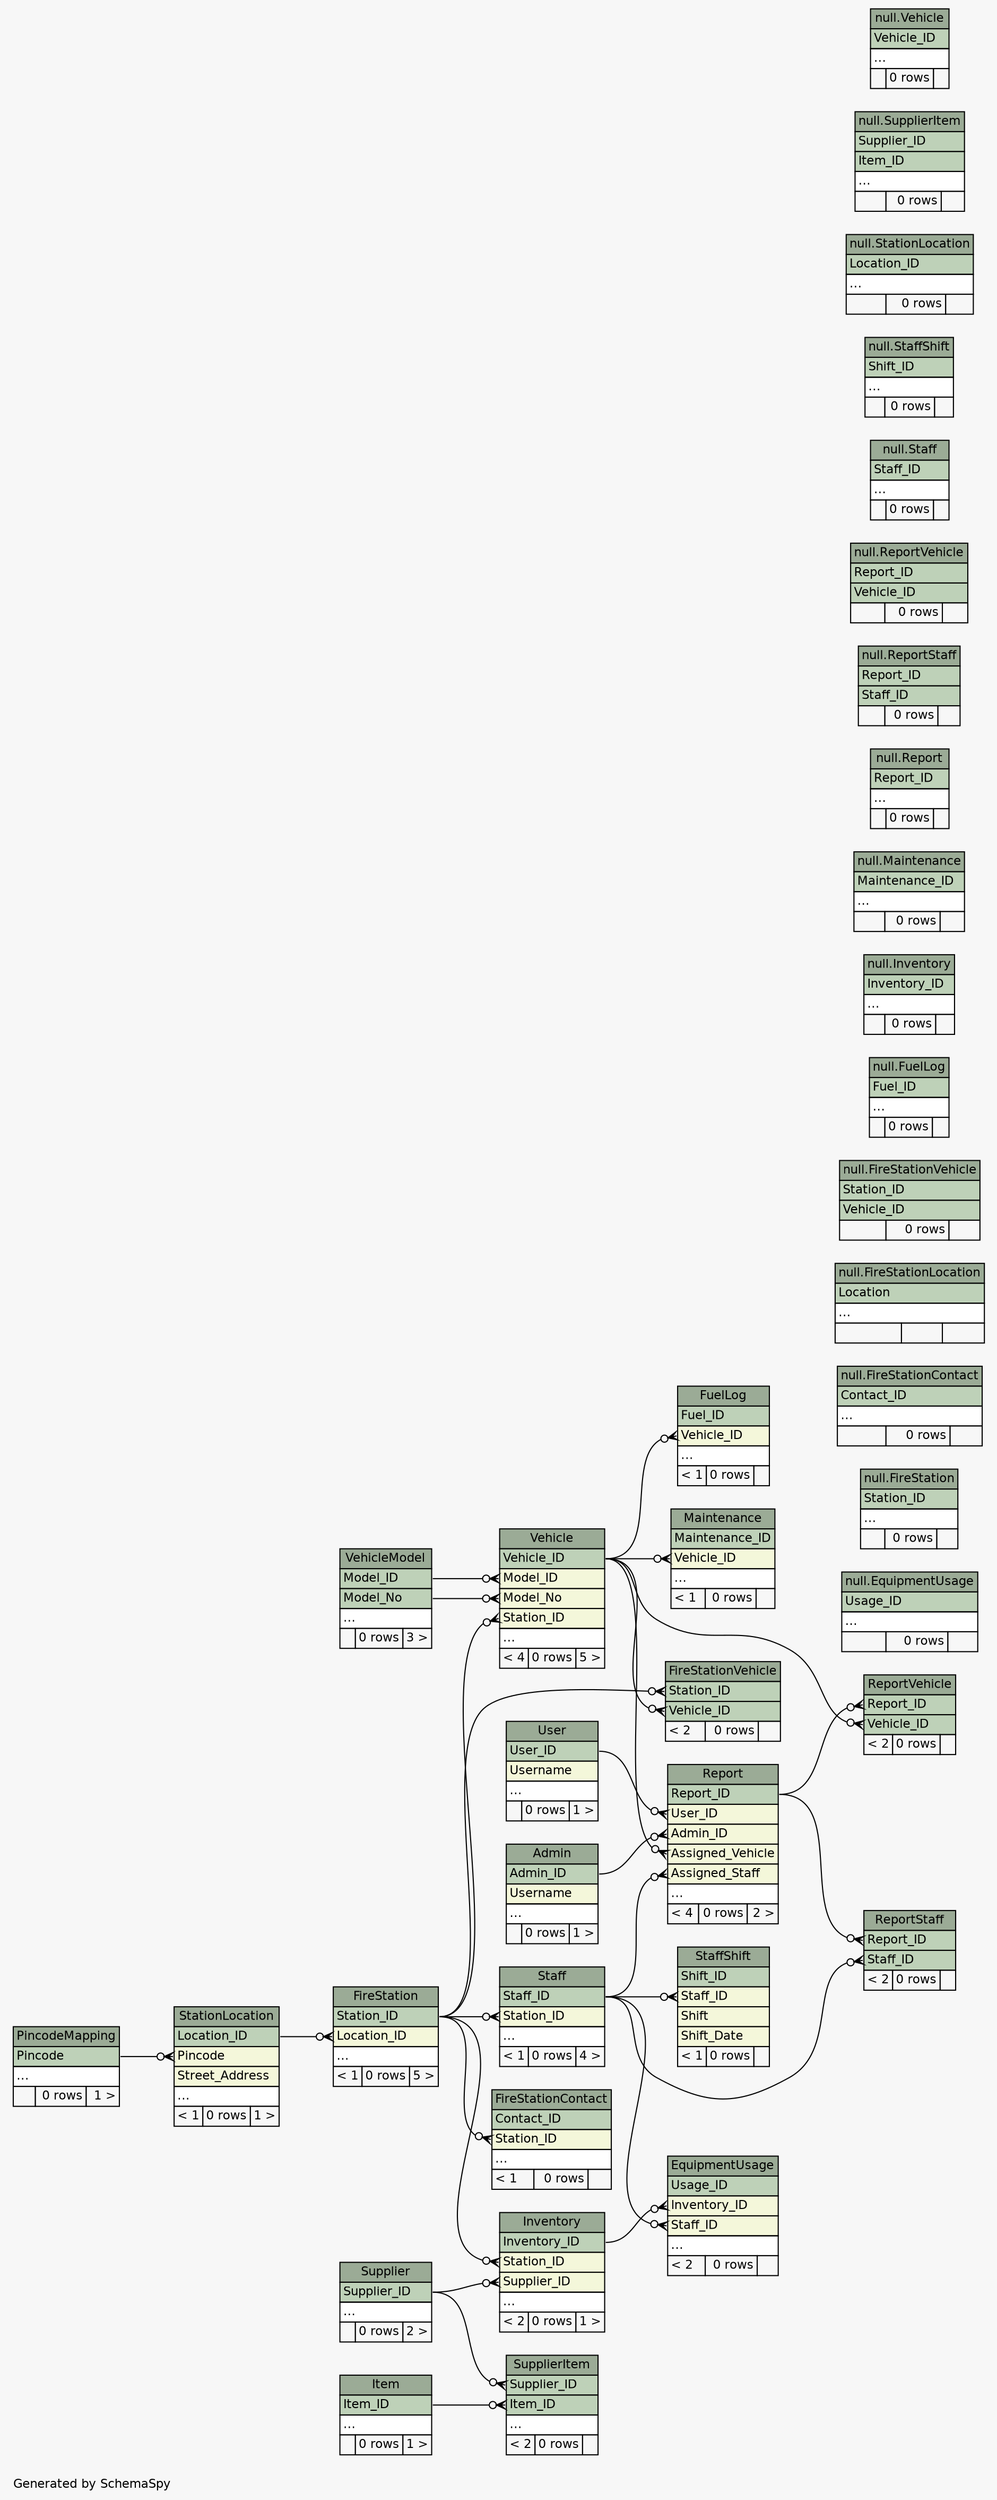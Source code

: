 // dot 12.1.0 on Linux 6.13.8-200.fc41.x86_64
// SchemaSpy rev 590
digraph "compactRelationshipsDiagram" {
  graph [
    rankdir="RL"
    bgcolor="#f7f7f7"
    label="\nGenerated by SchemaSpy"
    labeljust="l"
    nodesep="0.18"
    ranksep="0.46"
    fontname="Helvetica"
    fontsize="11"
  ];
  node [
    fontname="Helvetica"
    fontsize="11"
    shape="plaintext"
  ];
  edge [
    arrowsize="0.8"
  ];
  "Admin" [
    label=<
    <TABLE BORDER="0" CELLBORDER="1" CELLSPACING="0" BGCOLOR="#ffffff">
      <TR><TD COLSPAN="3" BGCOLOR="#9bab96" ALIGN="CENTER">Admin</TD></TR>
      <TR><TD PORT="Admin_ID" COLSPAN="3" BGCOLOR="#bed1b8" ALIGN="LEFT">Admin_ID</TD></TR>
      <TR><TD PORT="Username" COLSPAN="3" BGCOLOR="#f4f7da" ALIGN="LEFT">Username</TD></TR>
      <TR><TD PORT="elipses" COLSPAN="3" ALIGN="LEFT">...</TD></TR>
      <TR><TD ALIGN="LEFT" BGCOLOR="#f7f7f7">  </TD><TD ALIGN="RIGHT" BGCOLOR="#f7f7f7">0 rows</TD><TD ALIGN="RIGHT" BGCOLOR="#f7f7f7">1 &gt;</TD></TR>
    </TABLE>>
    URL="tables/Admin.html"
    tooltip="Admin"
  ];
  "null.EquipmentUsage" [
    label=<
    <TABLE BORDER="0" CELLBORDER="1" CELLSPACING="0" BGCOLOR="#ffffff">
      <TR><TD COLSPAN="3" BGCOLOR="#9bab96" ALIGN="CENTER">null.EquipmentUsage</TD></TR>
      <TR><TD PORT="Usage_ID" COLSPAN="3" BGCOLOR="#bed1b8" ALIGN="LEFT">Usage_ID</TD></TR>
      <TR><TD PORT="elipses" COLSPAN="3" ALIGN="LEFT">...</TD></TR>
      <TR><TD ALIGN="LEFT" BGCOLOR="#f7f7f7">  </TD><TD ALIGN="RIGHT" BGCOLOR="#f7f7f7">0 rows</TD><TD ALIGN="RIGHT" BGCOLOR="#f7f7f7">  </TD></TR>
    </TABLE>>
    URL="tables/../../null/tables/EquipmentUsage.html"
    tooltip="null.EquipmentUsage"
  ];
  "EquipmentUsage" [
    label=<
    <TABLE BORDER="0" CELLBORDER="1" CELLSPACING="0" BGCOLOR="#ffffff">
      <TR><TD COLSPAN="3" BGCOLOR="#9bab96" ALIGN="CENTER">EquipmentUsage</TD></TR>
      <TR><TD PORT="Usage_ID" COLSPAN="3" BGCOLOR="#bed1b8" ALIGN="LEFT">Usage_ID</TD></TR>
      <TR><TD PORT="Inventory_ID" COLSPAN="3" BGCOLOR="#f4f7da" ALIGN="LEFT">Inventory_ID</TD></TR>
      <TR><TD PORT="Staff_ID" COLSPAN="3" BGCOLOR="#f4f7da" ALIGN="LEFT">Staff_ID</TD></TR>
      <TR><TD PORT="elipses" COLSPAN="3" ALIGN="LEFT">...</TD></TR>
      <TR><TD ALIGN="LEFT" BGCOLOR="#f7f7f7">&lt; 2</TD><TD ALIGN="RIGHT" BGCOLOR="#f7f7f7">0 rows</TD><TD ALIGN="RIGHT" BGCOLOR="#f7f7f7">  </TD></TR>
    </TABLE>>
    URL="tables/EquipmentUsage.html"
    tooltip="EquipmentUsage"
  ];
  "null.FireStation" [
    label=<
    <TABLE BORDER="0" CELLBORDER="1" CELLSPACING="0" BGCOLOR="#ffffff">
      <TR><TD COLSPAN="3" BGCOLOR="#9bab96" ALIGN="CENTER">null.FireStation</TD></TR>
      <TR><TD PORT="Station_ID" COLSPAN="3" BGCOLOR="#bed1b8" ALIGN="LEFT">Station_ID</TD></TR>
      <TR><TD PORT="elipses" COLSPAN="3" ALIGN="LEFT">...</TD></TR>
      <TR><TD ALIGN="LEFT" BGCOLOR="#f7f7f7">  </TD><TD ALIGN="RIGHT" BGCOLOR="#f7f7f7">0 rows</TD><TD ALIGN="RIGHT" BGCOLOR="#f7f7f7">  </TD></TR>
    </TABLE>>
    URL="tables/../../null/tables/FireStation.html"
    tooltip="null.FireStation"
  ];
  "FireStation" [
    label=<
    <TABLE BORDER="0" CELLBORDER="1" CELLSPACING="0" BGCOLOR="#ffffff">
      <TR><TD COLSPAN="3" BGCOLOR="#9bab96" ALIGN="CENTER">FireStation</TD></TR>
      <TR><TD PORT="Station_ID" COLSPAN="3" BGCOLOR="#bed1b8" ALIGN="LEFT">Station_ID</TD></TR>
      <TR><TD PORT="Location_ID" COLSPAN="3" BGCOLOR="#f4f7da" ALIGN="LEFT">Location_ID</TD></TR>
      <TR><TD PORT="elipses" COLSPAN="3" ALIGN="LEFT">...</TD></TR>
      <TR><TD ALIGN="LEFT" BGCOLOR="#f7f7f7">&lt; 1</TD><TD ALIGN="RIGHT" BGCOLOR="#f7f7f7">0 rows</TD><TD ALIGN="RIGHT" BGCOLOR="#f7f7f7">5 &gt;</TD></TR>
    </TABLE>>
    URL="tables/FireStation.html"
    tooltip="FireStation"
  ];
  "null.FireStationContact" [
    label=<
    <TABLE BORDER="0" CELLBORDER="1" CELLSPACING="0" BGCOLOR="#ffffff">
      <TR><TD COLSPAN="3" BGCOLOR="#9bab96" ALIGN="CENTER">null.FireStationContact</TD></TR>
      <TR><TD PORT="Contact_ID" COLSPAN="3" BGCOLOR="#bed1b8" ALIGN="LEFT">Contact_ID</TD></TR>
      <TR><TD PORT="elipses" COLSPAN="3" ALIGN="LEFT">...</TD></TR>
      <TR><TD ALIGN="LEFT" BGCOLOR="#f7f7f7">  </TD><TD ALIGN="RIGHT" BGCOLOR="#f7f7f7">0 rows</TD><TD ALIGN="RIGHT" BGCOLOR="#f7f7f7">  </TD></TR>
    </TABLE>>
    URL="tables/../../null/tables/FireStationContact.html"
    tooltip="null.FireStationContact"
  ];
  "FireStationContact" [
    label=<
    <TABLE BORDER="0" CELLBORDER="1" CELLSPACING="0" BGCOLOR="#ffffff">
      <TR><TD COLSPAN="3" BGCOLOR="#9bab96" ALIGN="CENTER">FireStationContact</TD></TR>
      <TR><TD PORT="Contact_ID" COLSPAN="3" BGCOLOR="#bed1b8" ALIGN="LEFT">Contact_ID</TD></TR>
      <TR><TD PORT="Station_ID" COLSPAN="3" BGCOLOR="#f4f7da" ALIGN="LEFT">Station_ID</TD></TR>
      <TR><TD PORT="elipses" COLSPAN="3" ALIGN="LEFT">...</TD></TR>
      <TR><TD ALIGN="LEFT" BGCOLOR="#f7f7f7">&lt; 1</TD><TD ALIGN="RIGHT" BGCOLOR="#f7f7f7">0 rows</TD><TD ALIGN="RIGHT" BGCOLOR="#f7f7f7">  </TD></TR>
    </TABLE>>
    URL="tables/FireStationContact.html"
    tooltip="FireStationContact"
  ];
  "null.FireStationLocation" [
    label=<
    <TABLE BORDER="0" CELLBORDER="1" CELLSPACING="0" BGCOLOR="#ffffff">
      <TR><TD COLSPAN="3" BGCOLOR="#9bab96" ALIGN="CENTER">null.FireStationLocation</TD></TR>
      <TR><TD PORT="Location" COLSPAN="3" BGCOLOR="#bed1b8" ALIGN="LEFT">Location</TD></TR>
      <TR><TD PORT="elipses" COLSPAN="3" ALIGN="LEFT">...</TD></TR>
      <TR><TD ALIGN="LEFT" BGCOLOR="#f7f7f7">  </TD><TD ALIGN="RIGHT" BGCOLOR="#f7f7f7">  </TD><TD ALIGN="RIGHT" BGCOLOR="#f7f7f7">  </TD></TR>
    </TABLE>>
    URL="tables/../../null/tables/FireStationLocation.html"
    tooltip="null.FireStationLocation"
  ];
  "null.FireStationVehicle" [
    label=<
    <TABLE BORDER="0" CELLBORDER="1" CELLSPACING="0" BGCOLOR="#ffffff">
      <TR><TD COLSPAN="3" BGCOLOR="#9bab96" ALIGN="CENTER">null.FireStationVehicle</TD></TR>
      <TR><TD PORT="Station_ID" COLSPAN="3" BGCOLOR="#bed1b8" ALIGN="LEFT">Station_ID</TD></TR>
      <TR><TD PORT="Vehicle_ID" COLSPAN="3" BGCOLOR="#bed1b8" ALIGN="LEFT">Vehicle_ID</TD></TR>
      <TR><TD ALIGN="LEFT" BGCOLOR="#f7f7f7">  </TD><TD ALIGN="RIGHT" BGCOLOR="#f7f7f7">0 rows</TD><TD ALIGN="RIGHT" BGCOLOR="#f7f7f7">  </TD></TR>
    </TABLE>>
    URL="tables/../../null/tables/FireStationVehicle.html"
    tooltip="null.FireStationVehicle"
  ];
  "FireStationVehicle" [
    label=<
    <TABLE BORDER="0" CELLBORDER="1" CELLSPACING="0" BGCOLOR="#ffffff">
      <TR><TD COLSPAN="3" BGCOLOR="#9bab96" ALIGN="CENTER">FireStationVehicle</TD></TR>
      <TR><TD PORT="Station_ID" COLSPAN="3" BGCOLOR="#bed1b8" ALIGN="LEFT">Station_ID</TD></TR>
      <TR><TD PORT="Vehicle_ID" COLSPAN="3" BGCOLOR="#bed1b8" ALIGN="LEFT">Vehicle_ID</TD></TR>
      <TR><TD ALIGN="LEFT" BGCOLOR="#f7f7f7">&lt; 2</TD><TD ALIGN="RIGHT" BGCOLOR="#f7f7f7">0 rows</TD><TD ALIGN="RIGHT" BGCOLOR="#f7f7f7">  </TD></TR>
    </TABLE>>
    URL="tables/FireStationVehicle.html"
    tooltip="FireStationVehicle"
  ];
  "null.FuelLog" [
    label=<
    <TABLE BORDER="0" CELLBORDER="1" CELLSPACING="0" BGCOLOR="#ffffff">
      <TR><TD COLSPAN="3" BGCOLOR="#9bab96" ALIGN="CENTER">null.FuelLog</TD></TR>
      <TR><TD PORT="Fuel_ID" COLSPAN="3" BGCOLOR="#bed1b8" ALIGN="LEFT">Fuel_ID</TD></TR>
      <TR><TD PORT="elipses" COLSPAN="3" ALIGN="LEFT">...</TD></TR>
      <TR><TD ALIGN="LEFT" BGCOLOR="#f7f7f7">  </TD><TD ALIGN="RIGHT" BGCOLOR="#f7f7f7">0 rows</TD><TD ALIGN="RIGHT" BGCOLOR="#f7f7f7">  </TD></TR>
    </TABLE>>
    URL="tables/../../null/tables/FuelLog.html"
    tooltip="null.FuelLog"
  ];
  "FuelLog" [
    label=<
    <TABLE BORDER="0" CELLBORDER="1" CELLSPACING="0" BGCOLOR="#ffffff">
      <TR><TD COLSPAN="3" BGCOLOR="#9bab96" ALIGN="CENTER">FuelLog</TD></TR>
      <TR><TD PORT="Fuel_ID" COLSPAN="3" BGCOLOR="#bed1b8" ALIGN="LEFT">Fuel_ID</TD></TR>
      <TR><TD PORT="Vehicle_ID" COLSPAN="3" BGCOLOR="#f4f7da" ALIGN="LEFT">Vehicle_ID</TD></TR>
      <TR><TD PORT="elipses" COLSPAN="3" ALIGN="LEFT">...</TD></TR>
      <TR><TD ALIGN="LEFT" BGCOLOR="#f7f7f7">&lt; 1</TD><TD ALIGN="RIGHT" BGCOLOR="#f7f7f7">0 rows</TD><TD ALIGN="RIGHT" BGCOLOR="#f7f7f7">  </TD></TR>
    </TABLE>>
    URL="tables/FuelLog.html"
    tooltip="FuelLog"
  ];
  "null.Inventory" [
    label=<
    <TABLE BORDER="0" CELLBORDER="1" CELLSPACING="0" BGCOLOR="#ffffff">
      <TR><TD COLSPAN="3" BGCOLOR="#9bab96" ALIGN="CENTER">null.Inventory</TD></TR>
      <TR><TD PORT="Inventory_ID" COLSPAN="3" BGCOLOR="#bed1b8" ALIGN="LEFT">Inventory_ID</TD></TR>
      <TR><TD PORT="elipses" COLSPAN="3" ALIGN="LEFT">...</TD></TR>
      <TR><TD ALIGN="LEFT" BGCOLOR="#f7f7f7">  </TD><TD ALIGN="RIGHT" BGCOLOR="#f7f7f7">0 rows</TD><TD ALIGN="RIGHT" BGCOLOR="#f7f7f7">  </TD></TR>
    </TABLE>>
    URL="tables/../../null/tables/Inventory.html"
    tooltip="null.Inventory"
  ];
  "Inventory" [
    label=<
    <TABLE BORDER="0" CELLBORDER="1" CELLSPACING="0" BGCOLOR="#ffffff">
      <TR><TD COLSPAN="3" BGCOLOR="#9bab96" ALIGN="CENTER">Inventory</TD></TR>
      <TR><TD PORT="Inventory_ID" COLSPAN="3" BGCOLOR="#bed1b8" ALIGN="LEFT">Inventory_ID</TD></TR>
      <TR><TD PORT="Station_ID" COLSPAN="3" BGCOLOR="#f4f7da" ALIGN="LEFT">Station_ID</TD></TR>
      <TR><TD PORT="Supplier_ID" COLSPAN="3" BGCOLOR="#f4f7da" ALIGN="LEFT">Supplier_ID</TD></TR>
      <TR><TD PORT="elipses" COLSPAN="3" ALIGN="LEFT">...</TD></TR>
      <TR><TD ALIGN="LEFT" BGCOLOR="#f7f7f7">&lt; 2</TD><TD ALIGN="RIGHT" BGCOLOR="#f7f7f7">0 rows</TD><TD ALIGN="RIGHT" BGCOLOR="#f7f7f7">1 &gt;</TD></TR>
    </TABLE>>
    URL="tables/Inventory.html"
    tooltip="Inventory"
  ];
  "Item" [
    label=<
    <TABLE BORDER="0" CELLBORDER="1" CELLSPACING="0" BGCOLOR="#ffffff">
      <TR><TD COLSPAN="3" BGCOLOR="#9bab96" ALIGN="CENTER">Item</TD></TR>
      <TR><TD PORT="Item_ID" COLSPAN="3" BGCOLOR="#bed1b8" ALIGN="LEFT">Item_ID</TD></TR>
      <TR><TD PORT="elipses" COLSPAN="3" ALIGN="LEFT">...</TD></TR>
      <TR><TD ALIGN="LEFT" BGCOLOR="#f7f7f7">  </TD><TD ALIGN="RIGHT" BGCOLOR="#f7f7f7">0 rows</TD><TD ALIGN="RIGHT" BGCOLOR="#f7f7f7">1 &gt;</TD></TR>
    </TABLE>>
    URL="tables/Item.html"
    tooltip="Item"
  ];
  "null.Maintenance" [
    label=<
    <TABLE BORDER="0" CELLBORDER="1" CELLSPACING="0" BGCOLOR="#ffffff">
      <TR><TD COLSPAN="3" BGCOLOR="#9bab96" ALIGN="CENTER">null.Maintenance</TD></TR>
      <TR><TD PORT="Maintenance_ID" COLSPAN="3" BGCOLOR="#bed1b8" ALIGN="LEFT">Maintenance_ID</TD></TR>
      <TR><TD PORT="elipses" COLSPAN="3" ALIGN="LEFT">...</TD></TR>
      <TR><TD ALIGN="LEFT" BGCOLOR="#f7f7f7">  </TD><TD ALIGN="RIGHT" BGCOLOR="#f7f7f7">0 rows</TD><TD ALIGN="RIGHT" BGCOLOR="#f7f7f7">  </TD></TR>
    </TABLE>>
    URL="tables/../../null/tables/Maintenance.html"
    tooltip="null.Maintenance"
  ];
  "Maintenance" [
    label=<
    <TABLE BORDER="0" CELLBORDER="1" CELLSPACING="0" BGCOLOR="#ffffff">
      <TR><TD COLSPAN="3" BGCOLOR="#9bab96" ALIGN="CENTER">Maintenance</TD></TR>
      <TR><TD PORT="Maintenance_ID" COLSPAN="3" BGCOLOR="#bed1b8" ALIGN="LEFT">Maintenance_ID</TD></TR>
      <TR><TD PORT="Vehicle_ID" COLSPAN="3" BGCOLOR="#f4f7da" ALIGN="LEFT">Vehicle_ID</TD></TR>
      <TR><TD PORT="elipses" COLSPAN="3" ALIGN="LEFT">...</TD></TR>
      <TR><TD ALIGN="LEFT" BGCOLOR="#f7f7f7">&lt; 1</TD><TD ALIGN="RIGHT" BGCOLOR="#f7f7f7">0 rows</TD><TD ALIGN="RIGHT" BGCOLOR="#f7f7f7">  </TD></TR>
    </TABLE>>
    URL="tables/Maintenance.html"
    tooltip="Maintenance"
  ];
  "PincodeMapping" [
    label=<
    <TABLE BORDER="0" CELLBORDER="1" CELLSPACING="0" BGCOLOR="#ffffff">
      <TR><TD COLSPAN="3" BGCOLOR="#9bab96" ALIGN="CENTER">PincodeMapping</TD></TR>
      <TR><TD PORT="Pincode" COLSPAN="3" BGCOLOR="#bed1b8" ALIGN="LEFT">Pincode</TD></TR>
      <TR><TD PORT="elipses" COLSPAN="3" ALIGN="LEFT">...</TD></TR>
      <TR><TD ALIGN="LEFT" BGCOLOR="#f7f7f7">  </TD><TD ALIGN="RIGHT" BGCOLOR="#f7f7f7">0 rows</TD><TD ALIGN="RIGHT" BGCOLOR="#f7f7f7">1 &gt;</TD></TR>
    </TABLE>>
    URL="tables/PincodeMapping.html"
    tooltip="PincodeMapping"
  ];
  "null.Report" [
    label=<
    <TABLE BORDER="0" CELLBORDER="1" CELLSPACING="0" BGCOLOR="#ffffff">
      <TR><TD COLSPAN="3" BGCOLOR="#9bab96" ALIGN="CENTER">null.Report</TD></TR>
      <TR><TD PORT="Report_ID" COLSPAN="3" BGCOLOR="#bed1b8" ALIGN="LEFT">Report_ID</TD></TR>
      <TR><TD PORT="elipses" COLSPAN="3" ALIGN="LEFT">...</TD></TR>
      <TR><TD ALIGN="LEFT" BGCOLOR="#f7f7f7">  </TD><TD ALIGN="RIGHT" BGCOLOR="#f7f7f7">0 rows</TD><TD ALIGN="RIGHT" BGCOLOR="#f7f7f7">  </TD></TR>
    </TABLE>>
    URL="tables/../../null/tables/Report.html"
    tooltip="null.Report"
  ];
  "Report" [
    label=<
    <TABLE BORDER="0" CELLBORDER="1" CELLSPACING="0" BGCOLOR="#ffffff">
      <TR><TD COLSPAN="3" BGCOLOR="#9bab96" ALIGN="CENTER">Report</TD></TR>
      <TR><TD PORT="Report_ID" COLSPAN="3" BGCOLOR="#bed1b8" ALIGN="LEFT">Report_ID</TD></TR>
      <TR><TD PORT="User_ID" COLSPAN="3" BGCOLOR="#f4f7da" ALIGN="LEFT">User_ID</TD></TR>
      <TR><TD PORT="Admin_ID" COLSPAN="3" BGCOLOR="#f4f7da" ALIGN="LEFT">Admin_ID</TD></TR>
      <TR><TD PORT="Assigned_Vehicle" COLSPAN="3" BGCOLOR="#f4f7da" ALIGN="LEFT">Assigned_Vehicle</TD></TR>
      <TR><TD PORT="Assigned_Staff" COLSPAN="3" BGCOLOR="#f4f7da" ALIGN="LEFT">Assigned_Staff</TD></TR>
      <TR><TD PORT="elipses" COLSPAN="3" ALIGN="LEFT">...</TD></TR>
      <TR><TD ALIGN="LEFT" BGCOLOR="#f7f7f7">&lt; 4</TD><TD ALIGN="RIGHT" BGCOLOR="#f7f7f7">0 rows</TD><TD ALIGN="RIGHT" BGCOLOR="#f7f7f7">2 &gt;</TD></TR>
    </TABLE>>
    URL="tables/Report.html"
    tooltip="Report"
  ];
  "null.ReportStaff" [
    label=<
    <TABLE BORDER="0" CELLBORDER="1" CELLSPACING="0" BGCOLOR="#ffffff">
      <TR><TD COLSPAN="3" BGCOLOR="#9bab96" ALIGN="CENTER">null.ReportStaff</TD></TR>
      <TR><TD PORT="Report_ID" COLSPAN="3" BGCOLOR="#bed1b8" ALIGN="LEFT">Report_ID</TD></TR>
      <TR><TD PORT="Staff_ID" COLSPAN="3" BGCOLOR="#bed1b8" ALIGN="LEFT">Staff_ID</TD></TR>
      <TR><TD ALIGN="LEFT" BGCOLOR="#f7f7f7">  </TD><TD ALIGN="RIGHT" BGCOLOR="#f7f7f7">0 rows</TD><TD ALIGN="RIGHT" BGCOLOR="#f7f7f7">  </TD></TR>
    </TABLE>>
    URL="tables/../../null/tables/ReportStaff.html"
    tooltip="null.ReportStaff"
  ];
  "ReportStaff" [
    label=<
    <TABLE BORDER="0" CELLBORDER="1" CELLSPACING="0" BGCOLOR="#ffffff">
      <TR><TD COLSPAN="3" BGCOLOR="#9bab96" ALIGN="CENTER">ReportStaff</TD></TR>
      <TR><TD PORT="Report_ID" COLSPAN="3" BGCOLOR="#bed1b8" ALIGN="LEFT">Report_ID</TD></TR>
      <TR><TD PORT="Staff_ID" COLSPAN="3" BGCOLOR="#bed1b8" ALIGN="LEFT">Staff_ID</TD></TR>
      <TR><TD ALIGN="LEFT" BGCOLOR="#f7f7f7">&lt; 2</TD><TD ALIGN="RIGHT" BGCOLOR="#f7f7f7">0 rows</TD><TD ALIGN="RIGHT" BGCOLOR="#f7f7f7">  </TD></TR>
    </TABLE>>
    URL="tables/ReportStaff.html"
    tooltip="ReportStaff"
  ];
  "null.ReportVehicle" [
    label=<
    <TABLE BORDER="0" CELLBORDER="1" CELLSPACING="0" BGCOLOR="#ffffff">
      <TR><TD COLSPAN="3" BGCOLOR="#9bab96" ALIGN="CENTER">null.ReportVehicle</TD></TR>
      <TR><TD PORT="Report_ID" COLSPAN="3" BGCOLOR="#bed1b8" ALIGN="LEFT">Report_ID</TD></TR>
      <TR><TD PORT="Vehicle_ID" COLSPAN="3" BGCOLOR="#bed1b8" ALIGN="LEFT">Vehicle_ID</TD></TR>
      <TR><TD ALIGN="LEFT" BGCOLOR="#f7f7f7">  </TD><TD ALIGN="RIGHT" BGCOLOR="#f7f7f7">0 rows</TD><TD ALIGN="RIGHT" BGCOLOR="#f7f7f7">  </TD></TR>
    </TABLE>>
    URL="tables/../../null/tables/ReportVehicle.html"
    tooltip="null.ReportVehicle"
  ];
  "ReportVehicle" [
    label=<
    <TABLE BORDER="0" CELLBORDER="1" CELLSPACING="0" BGCOLOR="#ffffff">
      <TR><TD COLSPAN="3" BGCOLOR="#9bab96" ALIGN="CENTER">ReportVehicle</TD></TR>
      <TR><TD PORT="Report_ID" COLSPAN="3" BGCOLOR="#bed1b8" ALIGN="LEFT">Report_ID</TD></TR>
      <TR><TD PORT="Vehicle_ID" COLSPAN="3" BGCOLOR="#bed1b8" ALIGN="LEFT">Vehicle_ID</TD></TR>
      <TR><TD ALIGN="LEFT" BGCOLOR="#f7f7f7">&lt; 2</TD><TD ALIGN="RIGHT" BGCOLOR="#f7f7f7">0 rows</TD><TD ALIGN="RIGHT" BGCOLOR="#f7f7f7">  </TD></TR>
    </TABLE>>
    URL="tables/ReportVehicle.html"
    tooltip="ReportVehicle"
  ];
  "null.Staff" [
    label=<
    <TABLE BORDER="0" CELLBORDER="1" CELLSPACING="0" BGCOLOR="#ffffff">
      <TR><TD COLSPAN="3" BGCOLOR="#9bab96" ALIGN="CENTER">null.Staff</TD></TR>
      <TR><TD PORT="Staff_ID" COLSPAN="3" BGCOLOR="#bed1b8" ALIGN="LEFT">Staff_ID</TD></TR>
      <TR><TD PORT="elipses" COLSPAN="3" ALIGN="LEFT">...</TD></TR>
      <TR><TD ALIGN="LEFT" BGCOLOR="#f7f7f7">  </TD><TD ALIGN="RIGHT" BGCOLOR="#f7f7f7">0 rows</TD><TD ALIGN="RIGHT" BGCOLOR="#f7f7f7">  </TD></TR>
    </TABLE>>
    URL="tables/../../null/tables/Staff.html"
    tooltip="null.Staff"
  ];
  "Staff" [
    label=<
    <TABLE BORDER="0" CELLBORDER="1" CELLSPACING="0" BGCOLOR="#ffffff">
      <TR><TD COLSPAN="3" BGCOLOR="#9bab96" ALIGN="CENTER">Staff</TD></TR>
      <TR><TD PORT="Staff_ID" COLSPAN="3" BGCOLOR="#bed1b8" ALIGN="LEFT">Staff_ID</TD></TR>
      <TR><TD PORT="Station_ID" COLSPAN="3" BGCOLOR="#f4f7da" ALIGN="LEFT">Station_ID</TD></TR>
      <TR><TD PORT="elipses" COLSPAN="3" ALIGN="LEFT">...</TD></TR>
      <TR><TD ALIGN="LEFT" BGCOLOR="#f7f7f7">&lt; 1</TD><TD ALIGN="RIGHT" BGCOLOR="#f7f7f7">0 rows</TD><TD ALIGN="RIGHT" BGCOLOR="#f7f7f7">4 &gt;</TD></TR>
    </TABLE>>
    URL="tables/Staff.html"
    tooltip="Staff"
  ];
  "null.StaffShift" [
    label=<
    <TABLE BORDER="0" CELLBORDER="1" CELLSPACING="0" BGCOLOR="#ffffff">
      <TR><TD COLSPAN="3" BGCOLOR="#9bab96" ALIGN="CENTER">null.StaffShift</TD></TR>
      <TR><TD PORT="Shift_ID" COLSPAN="3" BGCOLOR="#bed1b8" ALIGN="LEFT">Shift_ID</TD></TR>
      <TR><TD PORT="elipses" COLSPAN="3" ALIGN="LEFT">...</TD></TR>
      <TR><TD ALIGN="LEFT" BGCOLOR="#f7f7f7">  </TD><TD ALIGN="RIGHT" BGCOLOR="#f7f7f7">0 rows</TD><TD ALIGN="RIGHT" BGCOLOR="#f7f7f7">  </TD></TR>
    </TABLE>>
    URL="tables/../../null/tables/StaffShift.html"
    tooltip="null.StaffShift"
  ];
  "StaffShift" [
    label=<
    <TABLE BORDER="0" CELLBORDER="1" CELLSPACING="0" BGCOLOR="#ffffff">
      <TR><TD COLSPAN="3" BGCOLOR="#9bab96" ALIGN="CENTER">StaffShift</TD></TR>
      <TR><TD PORT="Shift_ID" COLSPAN="3" BGCOLOR="#bed1b8" ALIGN="LEFT">Shift_ID</TD></TR>
      <TR><TD PORT="Staff_ID" COLSPAN="3" BGCOLOR="#f4f7da" ALIGN="LEFT">Staff_ID</TD></TR>
      <TR><TD PORT="Shift" COLSPAN="3" BGCOLOR="#f4f7da" ALIGN="LEFT">Shift</TD></TR>
      <TR><TD PORT="Shift_Date" COLSPAN="3" BGCOLOR="#f4f7da" ALIGN="LEFT">Shift_Date</TD></TR>
      <TR><TD ALIGN="LEFT" BGCOLOR="#f7f7f7">&lt; 1</TD><TD ALIGN="RIGHT" BGCOLOR="#f7f7f7">0 rows</TD><TD ALIGN="RIGHT" BGCOLOR="#f7f7f7">  </TD></TR>
    </TABLE>>
    URL="tables/StaffShift.html"
    tooltip="StaffShift"
  ];
  "null.StationLocation" [
    label=<
    <TABLE BORDER="0" CELLBORDER="1" CELLSPACING="0" BGCOLOR="#ffffff">
      <TR><TD COLSPAN="3" BGCOLOR="#9bab96" ALIGN="CENTER">null.StationLocation</TD></TR>
      <TR><TD PORT="Location_ID" COLSPAN="3" BGCOLOR="#bed1b8" ALIGN="LEFT">Location_ID</TD></TR>
      <TR><TD PORT="elipses" COLSPAN="3" ALIGN="LEFT">...</TD></TR>
      <TR><TD ALIGN="LEFT" BGCOLOR="#f7f7f7">  </TD><TD ALIGN="RIGHT" BGCOLOR="#f7f7f7">0 rows</TD><TD ALIGN="RIGHT" BGCOLOR="#f7f7f7">  </TD></TR>
    </TABLE>>
    URL="tables/../../null/tables/StationLocation.html"
    tooltip="null.StationLocation"
  ];
  "StationLocation" [
    label=<
    <TABLE BORDER="0" CELLBORDER="1" CELLSPACING="0" BGCOLOR="#ffffff">
      <TR><TD COLSPAN="3" BGCOLOR="#9bab96" ALIGN="CENTER">StationLocation</TD></TR>
      <TR><TD PORT="Location_ID" COLSPAN="3" BGCOLOR="#bed1b8" ALIGN="LEFT">Location_ID</TD></TR>
      <TR><TD PORT="Pincode" COLSPAN="3" BGCOLOR="#f4f7da" ALIGN="LEFT">Pincode</TD></TR>
      <TR><TD PORT="Street_Address" COLSPAN="3" BGCOLOR="#f4f7da" ALIGN="LEFT">Street_Address</TD></TR>
      <TR><TD PORT="elipses" COLSPAN="3" ALIGN="LEFT">...</TD></TR>
      <TR><TD ALIGN="LEFT" BGCOLOR="#f7f7f7">&lt; 1</TD><TD ALIGN="RIGHT" BGCOLOR="#f7f7f7">0 rows</TD><TD ALIGN="RIGHT" BGCOLOR="#f7f7f7">1 &gt;</TD></TR>
    </TABLE>>
    URL="tables/StationLocation.html"
    tooltip="StationLocation"
  ];
  "Supplier" [
    label=<
    <TABLE BORDER="0" CELLBORDER="1" CELLSPACING="0" BGCOLOR="#ffffff">
      <TR><TD COLSPAN="3" BGCOLOR="#9bab96" ALIGN="CENTER">Supplier</TD></TR>
      <TR><TD PORT="Supplier_ID" COLSPAN="3" BGCOLOR="#bed1b8" ALIGN="LEFT">Supplier_ID</TD></TR>
      <TR><TD PORT="elipses" COLSPAN="3" ALIGN="LEFT">...</TD></TR>
      <TR><TD ALIGN="LEFT" BGCOLOR="#f7f7f7">  </TD><TD ALIGN="RIGHT" BGCOLOR="#f7f7f7">0 rows</TD><TD ALIGN="RIGHT" BGCOLOR="#f7f7f7">2 &gt;</TD></TR>
    </TABLE>>
    URL="tables/Supplier.html"
    tooltip="Supplier"
  ];
  "null.SupplierItem" [
    label=<
    <TABLE BORDER="0" CELLBORDER="1" CELLSPACING="0" BGCOLOR="#ffffff">
      <TR><TD COLSPAN="3" BGCOLOR="#9bab96" ALIGN="CENTER">null.SupplierItem</TD></TR>
      <TR><TD PORT="Supplier_ID" COLSPAN="3" BGCOLOR="#bed1b8" ALIGN="LEFT">Supplier_ID</TD></TR>
      <TR><TD PORT="Item_ID" COLSPAN="3" BGCOLOR="#bed1b8" ALIGN="LEFT">Item_ID</TD></TR>
      <TR><TD PORT="elipses" COLSPAN="3" ALIGN="LEFT">...</TD></TR>
      <TR><TD ALIGN="LEFT" BGCOLOR="#f7f7f7">  </TD><TD ALIGN="RIGHT" BGCOLOR="#f7f7f7">0 rows</TD><TD ALIGN="RIGHT" BGCOLOR="#f7f7f7">  </TD></TR>
    </TABLE>>
    URL="tables/../../null/tables/SupplierItem.html"
    tooltip="null.SupplierItem"
  ];
  "SupplierItem" [
    label=<
    <TABLE BORDER="0" CELLBORDER="1" CELLSPACING="0" BGCOLOR="#ffffff">
      <TR><TD COLSPAN="3" BGCOLOR="#9bab96" ALIGN="CENTER">SupplierItem</TD></TR>
      <TR><TD PORT="Supplier_ID" COLSPAN="3" BGCOLOR="#bed1b8" ALIGN="LEFT">Supplier_ID</TD></TR>
      <TR><TD PORT="Item_ID" COLSPAN="3" BGCOLOR="#bed1b8" ALIGN="LEFT">Item_ID</TD></TR>
      <TR><TD PORT="elipses" COLSPAN="3" ALIGN="LEFT">...</TD></TR>
      <TR><TD ALIGN="LEFT" BGCOLOR="#f7f7f7">&lt; 2</TD><TD ALIGN="RIGHT" BGCOLOR="#f7f7f7">0 rows</TD><TD ALIGN="RIGHT" BGCOLOR="#f7f7f7">  </TD></TR>
    </TABLE>>
    URL="tables/SupplierItem.html"
    tooltip="SupplierItem"
  ];
  "User" [
    label=<
    <TABLE BORDER="0" CELLBORDER="1" CELLSPACING="0" BGCOLOR="#ffffff">
      <TR><TD COLSPAN="3" BGCOLOR="#9bab96" ALIGN="CENTER">User</TD></TR>
      <TR><TD PORT="User_ID" COLSPAN="3" BGCOLOR="#bed1b8" ALIGN="LEFT">User_ID</TD></TR>
      <TR><TD PORT="Username" COLSPAN="3" BGCOLOR="#f4f7da" ALIGN="LEFT">Username</TD></TR>
      <TR><TD PORT="elipses" COLSPAN="3" ALIGN="LEFT">...</TD></TR>
      <TR><TD ALIGN="LEFT" BGCOLOR="#f7f7f7">  </TD><TD ALIGN="RIGHT" BGCOLOR="#f7f7f7">0 rows</TD><TD ALIGN="RIGHT" BGCOLOR="#f7f7f7">1 &gt;</TD></TR>
    </TABLE>>
    URL="tables/User.html"
    tooltip="User"
  ];
  "null.Vehicle" [
    label=<
    <TABLE BORDER="0" CELLBORDER="1" CELLSPACING="0" BGCOLOR="#ffffff">
      <TR><TD COLSPAN="3" BGCOLOR="#9bab96" ALIGN="CENTER">null.Vehicle</TD></TR>
      <TR><TD PORT="Vehicle_ID" COLSPAN="3" BGCOLOR="#bed1b8" ALIGN="LEFT">Vehicle_ID</TD></TR>
      <TR><TD PORT="elipses" COLSPAN="3" ALIGN="LEFT">...</TD></TR>
      <TR><TD ALIGN="LEFT" BGCOLOR="#f7f7f7">  </TD><TD ALIGN="RIGHT" BGCOLOR="#f7f7f7">0 rows</TD><TD ALIGN="RIGHT" BGCOLOR="#f7f7f7">  </TD></TR>
    </TABLE>>
    URL="tables/../../null/tables/Vehicle.html"
    tooltip="null.Vehicle"
  ];
  "Vehicle" [
    label=<
    <TABLE BORDER="0" CELLBORDER="1" CELLSPACING="0" BGCOLOR="#ffffff">
      <TR><TD COLSPAN="3" BGCOLOR="#9bab96" ALIGN="CENTER">Vehicle</TD></TR>
      <TR><TD PORT="Vehicle_ID" COLSPAN="3" BGCOLOR="#bed1b8" ALIGN="LEFT">Vehicle_ID</TD></TR>
      <TR><TD PORT="Model_ID" COLSPAN="3" BGCOLOR="#f4f7da" ALIGN="LEFT">Model_ID</TD></TR>
      <TR><TD PORT="Model_No" COLSPAN="3" BGCOLOR="#f4f7da" ALIGN="LEFT">Model_No</TD></TR>
      <TR><TD PORT="Station_ID" COLSPAN="3" BGCOLOR="#f4f7da" ALIGN="LEFT">Station_ID</TD></TR>
      <TR><TD PORT="elipses" COLSPAN="3" ALIGN="LEFT">...</TD></TR>
      <TR><TD ALIGN="LEFT" BGCOLOR="#f7f7f7">&lt; 4</TD><TD ALIGN="RIGHT" BGCOLOR="#f7f7f7">0 rows</TD><TD ALIGN="RIGHT" BGCOLOR="#f7f7f7">5 &gt;</TD></TR>
    </TABLE>>
    URL="tables/Vehicle.html"
    tooltip="Vehicle"
  ];
  "VehicleModel" [
    label=<
    <TABLE BORDER="0" CELLBORDER="1" CELLSPACING="0" BGCOLOR="#ffffff">
      <TR><TD COLSPAN="3" BGCOLOR="#9bab96" ALIGN="CENTER">VehicleModel</TD></TR>
      <TR><TD PORT="Model_ID" COLSPAN="3" BGCOLOR="#bed1b8" ALIGN="LEFT">Model_ID</TD></TR>
      <TR><TD PORT="Model_No" COLSPAN="3" BGCOLOR="#bed1b8" ALIGN="LEFT">Model_No</TD></TR>
      <TR><TD PORT="elipses" COLSPAN="3" ALIGN="LEFT">...</TD></TR>
      <TR><TD ALIGN="LEFT" BGCOLOR="#f7f7f7">  </TD><TD ALIGN="RIGHT" BGCOLOR="#f7f7f7">0 rows</TD><TD ALIGN="RIGHT" BGCOLOR="#f7f7f7">3 &gt;</TD></TR>
    </TABLE>>
    URL="tables/VehicleModel.html"
    tooltip="VehicleModel"
  ];
  "EquipmentUsage":"Inventory_ID":w -> "Inventory":"Inventory_ID":e [arrowhead=none dir=back arrowtail=crowodot];
  "EquipmentUsage":"Staff_ID":w -> "Staff":"Staff_ID":e [arrowhead=none dir=back arrowtail=crowodot];
  "FireStation":"Location_ID":w -> "StationLocation":"Location_ID":e [arrowhead=none dir=back arrowtail=crowodot];
  "FireStationContact":"Station_ID":w -> "FireStation":"Station_ID":e [arrowhead=none dir=back arrowtail=crowodot];
  "FireStationVehicle":"Station_ID":w -> "FireStation":"Station_ID":e [arrowhead=none dir=back arrowtail=crowodot];
  "FireStationVehicle":"Vehicle_ID":w -> "Vehicle":"Vehicle_ID":e [arrowhead=none dir=back arrowtail=crowodot];
  "FuelLog":"Vehicle_ID":w -> "Vehicle":"Vehicle_ID":e [arrowhead=none dir=back arrowtail=crowodot];
  "Inventory":"Station_ID":w -> "FireStation":"Station_ID":e [arrowhead=none dir=back arrowtail=crowodot];
  "Inventory":"Supplier_ID":w -> "Supplier":"Supplier_ID":e [arrowhead=none dir=back arrowtail=crowodot];
  "Maintenance":"Vehicle_ID":w -> "Vehicle":"Vehicle_ID":e [arrowhead=none dir=back arrowtail=crowodot];
  "Report":"Admin_ID":w -> "Admin":"Admin_ID":e [arrowhead=none dir=back arrowtail=crowodot];
  "Report":"Assigned_Staff":w -> "Staff":"Staff_ID":e [arrowhead=none dir=back arrowtail=crowodot];
  "Report":"Assigned_Vehicle":w -> "Vehicle":"Vehicle_ID":e [arrowhead=none dir=back arrowtail=crowodot];
  "Report":"User_ID":w -> "User":"User_ID":e [arrowhead=none dir=back arrowtail=crowodot];
  "ReportStaff":"Report_ID":w -> "Report":"Report_ID":e [arrowhead=none dir=back arrowtail=crowodot];
  "ReportStaff":"Staff_ID":w -> "Staff":"Staff_ID":e [arrowhead=none dir=back arrowtail=crowodot];
  "ReportVehicle":"Report_ID":w -> "Report":"Report_ID":e [arrowhead=none dir=back arrowtail=crowodot];
  "ReportVehicle":"Vehicle_ID":w -> "Vehicle":"Vehicle_ID":e [arrowhead=none dir=back arrowtail=crowodot];
  "Staff":"Station_ID":w -> "FireStation":"Station_ID":e [arrowhead=none dir=back arrowtail=crowodot];
  "StaffShift":"Staff_ID":w -> "Staff":"Staff_ID":e [arrowhead=none dir=back arrowtail=crowodot];
  "StationLocation":"Pincode":w -> "PincodeMapping":"Pincode":e [arrowhead=none dir=back arrowtail=crowodot];
  "SupplierItem":"Item_ID":w -> "Item":"Item_ID":e [arrowhead=none dir=back arrowtail=crowodot];
  "SupplierItem":"Supplier_ID":w -> "Supplier":"Supplier_ID":e [arrowhead=none dir=back arrowtail=crowodot];
  "Vehicle":"Model_ID":w -> "VehicleModel":"Model_ID":e [arrowhead=none dir=back arrowtail=crowodot];
  "Vehicle":"Model_No":w -> "VehicleModel":"Model_No":e [arrowhead=none dir=back arrowtail=crowodot];
  "Vehicle":"Station_ID":w -> "FireStation":"Station_ID":e [arrowhead=none dir=back arrowtail=crowodot];
}

